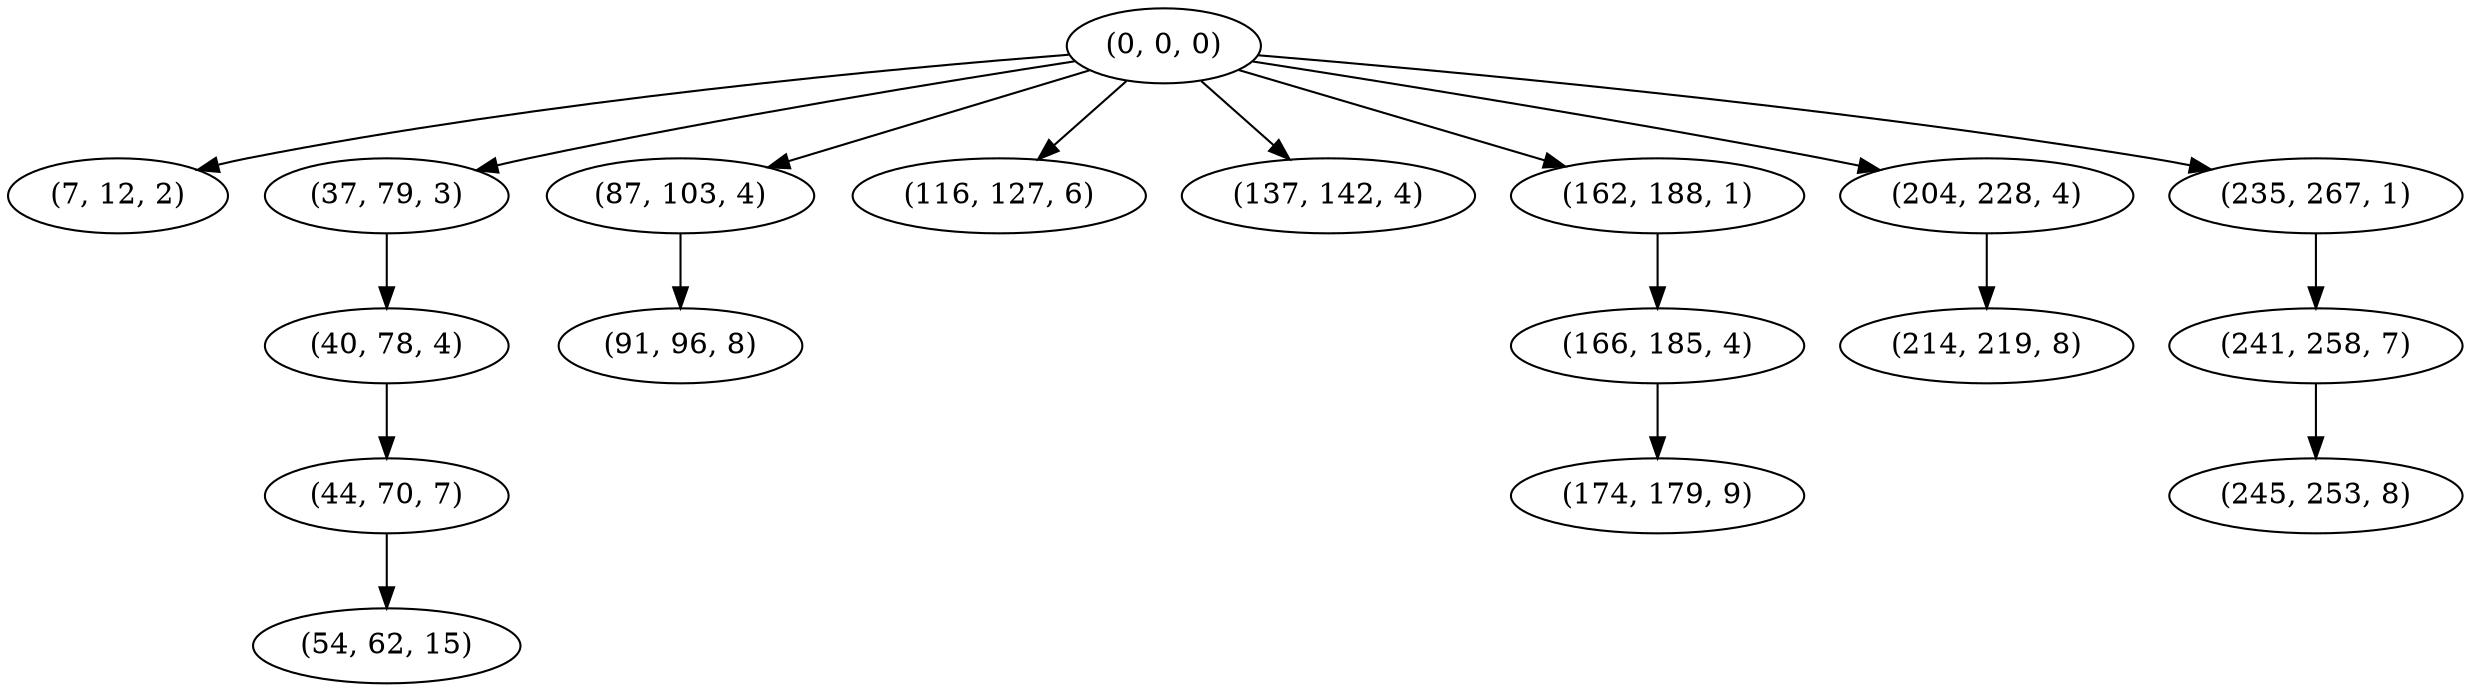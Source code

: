 digraph tree {
    "(0, 0, 0)";
    "(7, 12, 2)";
    "(37, 79, 3)";
    "(40, 78, 4)";
    "(44, 70, 7)";
    "(54, 62, 15)";
    "(87, 103, 4)";
    "(91, 96, 8)";
    "(116, 127, 6)";
    "(137, 142, 4)";
    "(162, 188, 1)";
    "(166, 185, 4)";
    "(174, 179, 9)";
    "(204, 228, 4)";
    "(214, 219, 8)";
    "(235, 267, 1)";
    "(241, 258, 7)";
    "(245, 253, 8)";
    "(0, 0, 0)" -> "(7, 12, 2)";
    "(0, 0, 0)" -> "(37, 79, 3)";
    "(0, 0, 0)" -> "(87, 103, 4)";
    "(0, 0, 0)" -> "(116, 127, 6)";
    "(0, 0, 0)" -> "(137, 142, 4)";
    "(0, 0, 0)" -> "(162, 188, 1)";
    "(0, 0, 0)" -> "(204, 228, 4)";
    "(0, 0, 0)" -> "(235, 267, 1)";
    "(37, 79, 3)" -> "(40, 78, 4)";
    "(40, 78, 4)" -> "(44, 70, 7)";
    "(44, 70, 7)" -> "(54, 62, 15)";
    "(87, 103, 4)" -> "(91, 96, 8)";
    "(162, 188, 1)" -> "(166, 185, 4)";
    "(166, 185, 4)" -> "(174, 179, 9)";
    "(204, 228, 4)" -> "(214, 219, 8)";
    "(235, 267, 1)" -> "(241, 258, 7)";
    "(241, 258, 7)" -> "(245, 253, 8)";
}
